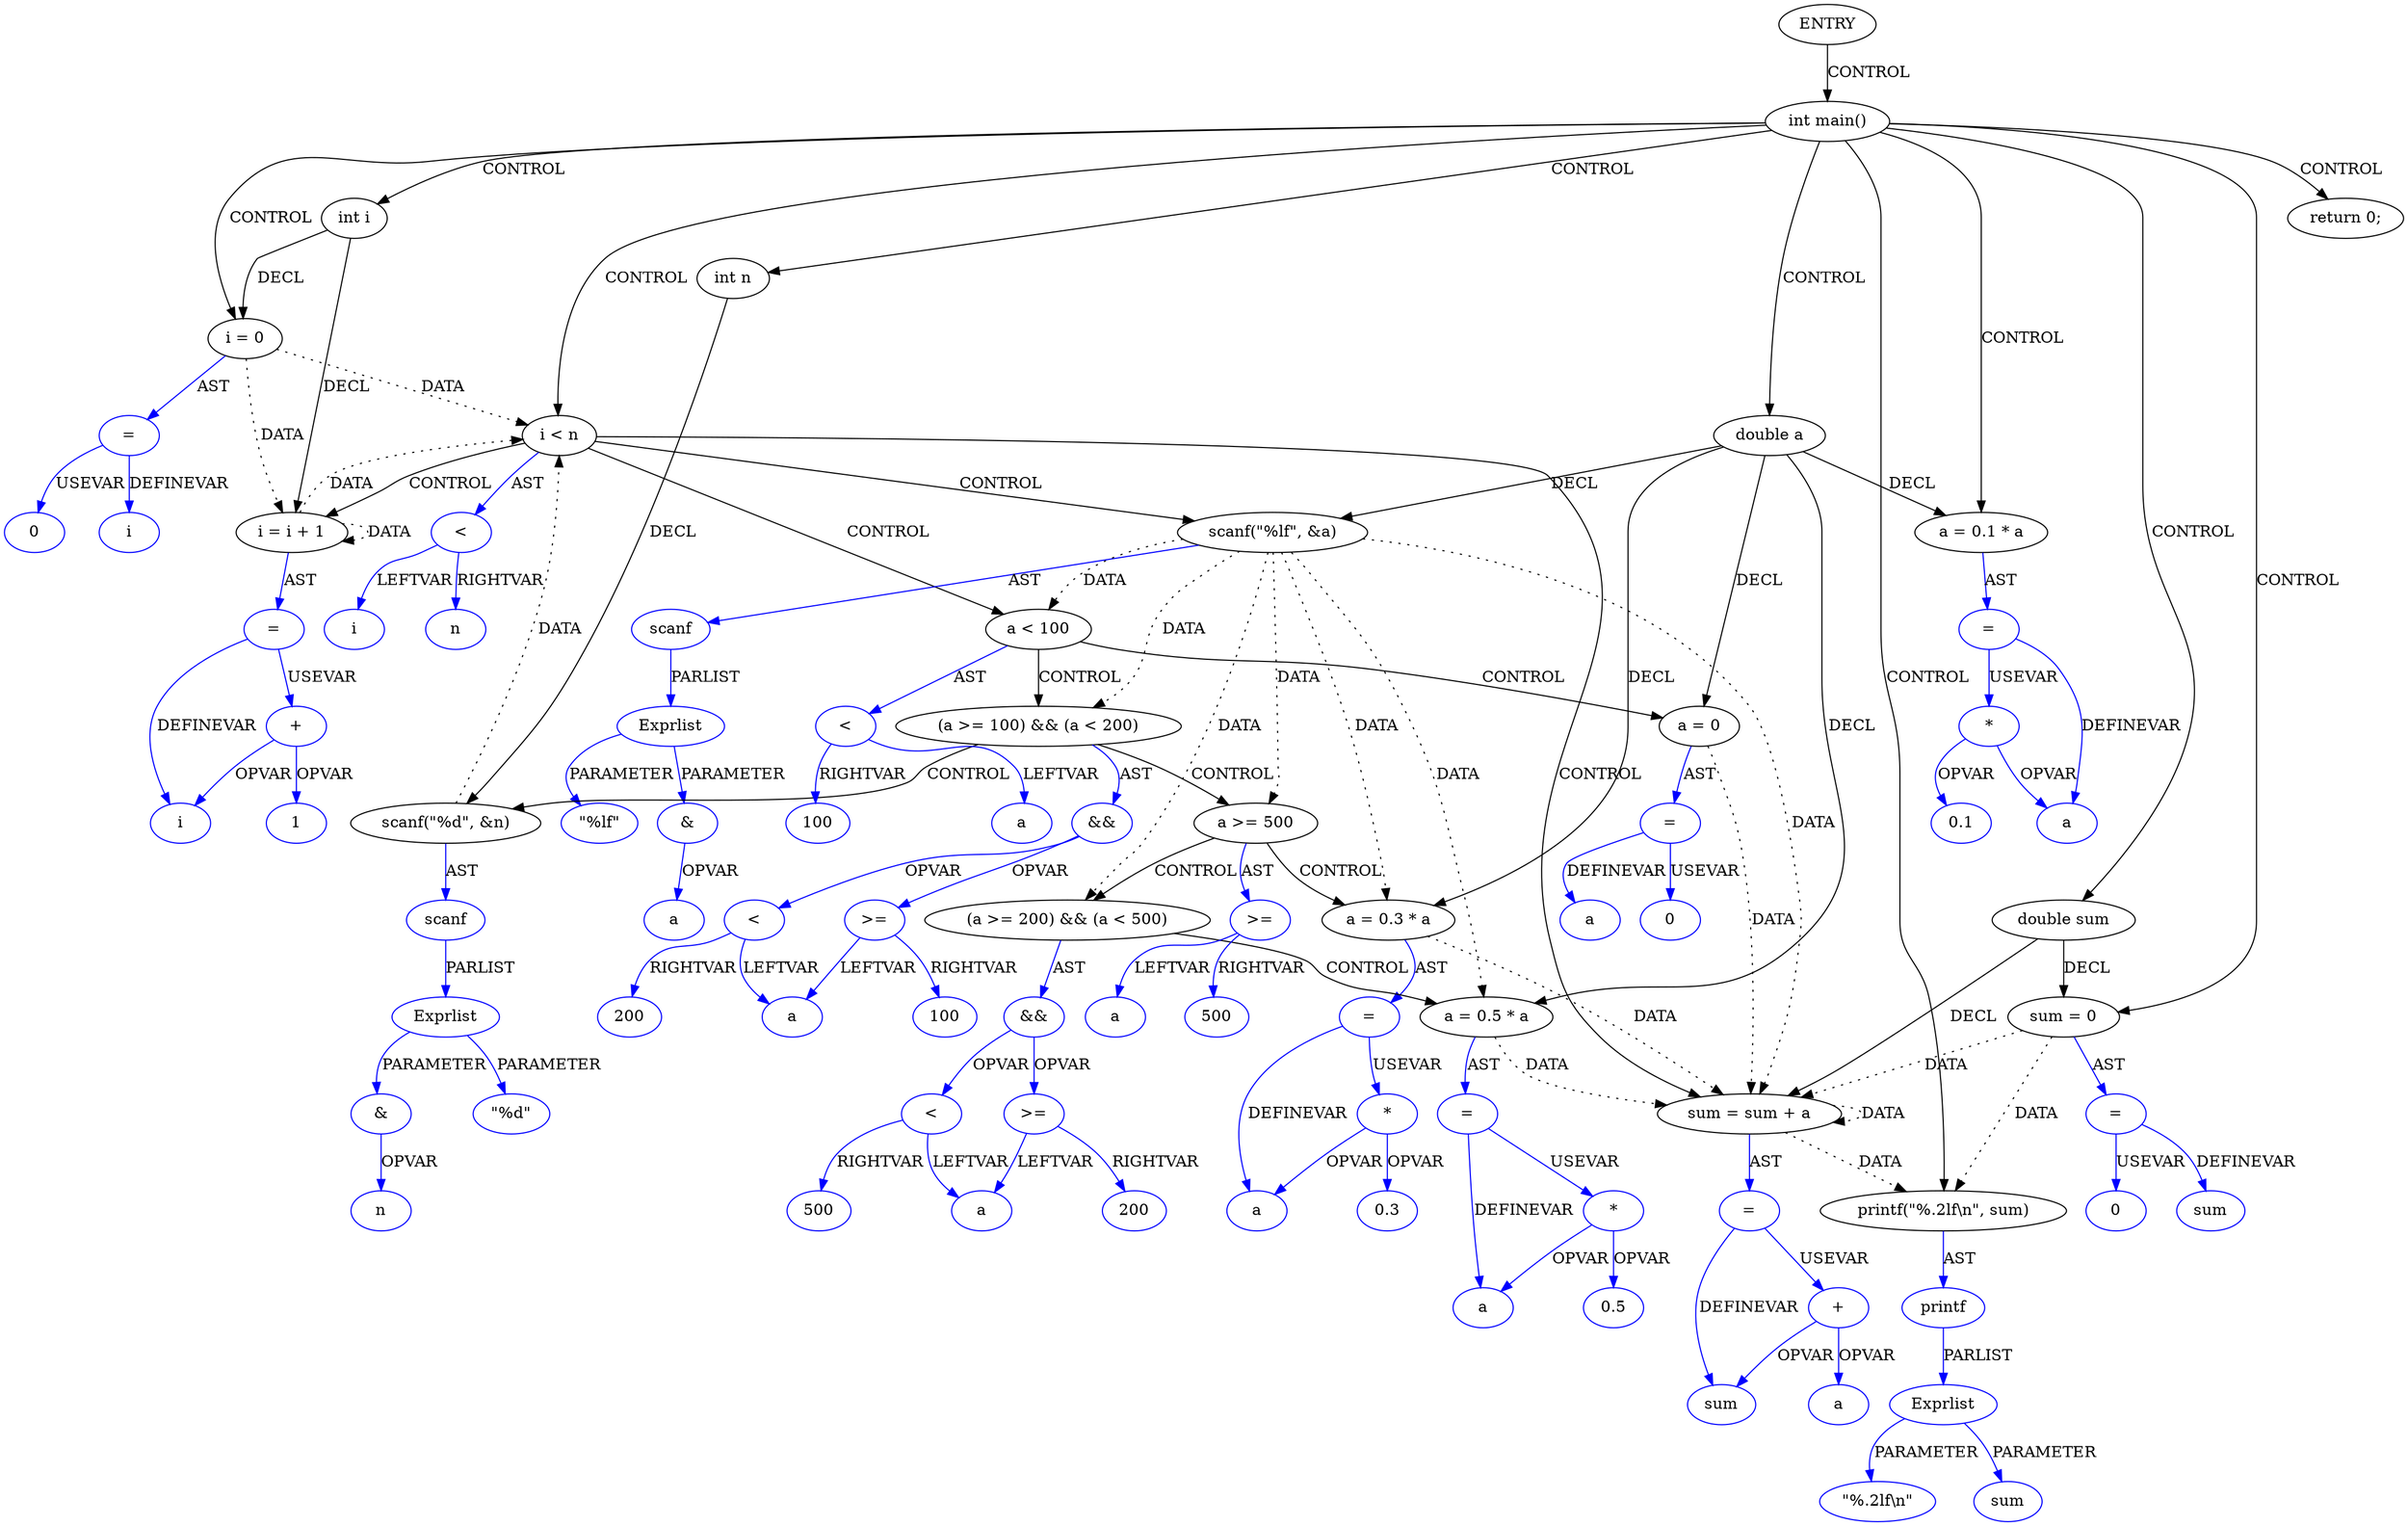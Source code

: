 digraph G{
Node1 [label="ENTRY",type="ENTRY",coord="-1"];
Node2 [label="int main()",type="CONTROL",coord="3"];
Node4 [label="int i",type="DECL",coord="4",varname="i",vartype="int"];
Node5 [label="int n",type="DECL",coord="5",varname="n",vartype="int"];
Node6 [label="double a",type="DECL",coord="6",varname="a",vartype="double"];
Node7 [label="double sum",type="DECL",coord="7",varname="sum",vartype="double"];
Node8 [label="sum = 0",type="ASSIGN",coord="8"];
Node9 [label="=",type="ASSIGNOP",coord="8",color=blue];
Node10 [label="sum",type="VAR",coord="8",color=blue];
Node11 [label="0",type="CONST",coord="8",color=blue];
Node12 [label="a = 0.1 * a",type="ASSIGN",coord="9"];
Node13 [label="=",type="ASSIGNOP",coord="9",color=blue];
Node14 [label="a",type="VAR",coord="9",color=blue];
Node15 [label="*",type="OP",coord="9",color=blue];
Node16 [label="0.1",type="CONST",coord="9",color=blue];
Node17 [label="i = 0",type="ASSIGN",coord="10"];
Node18 [label="=",type="ASSIGNOP",coord="10",color=blue];
Node19 [label="i",type="VAR",coord="10",color=blue];
Node20 [label="0",type="CONST",coord="10",color=blue];
Node21 [label="i < n",type="CONTROL",coord="10"];
Node24 [label="scanf(\"%lf\", &a)",type="CALL",coord="11"];
Node25 [label="scanf",type="FUNCNAME",coord="11",color=blue];
Node26 [label="Exprlist",type="EXPRS",coord="11",color=blue];
Node27 [label="\"%lf\"",type="CONST",coord="11",color=blue];
Node28 [label="&",type="OP",coord="11",color=blue];
Node29 [label="a",type="VAR",coord="11",color=blue];
Node30 [label="a < 100",type="CONTROL",coord="12"];
Node32 [label="a = 0",type="ASSIGN",coord="13"];
Node33 [label="=",type="ASSIGNOP",coord="13",color=blue];
Node34 [label="a",type="VAR",coord="13",color=blue];
Node35 [label="0",type="CONST",coord="13",color=blue];
Node36 [label="(a >= 100) && (a < 200)",type="CONTROL",coord="14"];
Node38 [label="scanf(\"%d\", &n)",type="CALL",coord="15"];
Node39 [label="scanf",type="FUNCNAME",coord="15",color=blue];
Node40 [label="Exprlist",type="EXPRS",coord="15",color=blue];
Node41 [label="\"%d\"",type="CONST",coord="15",color=blue];
Node42 [label="&",type="OP",coord="15",color=blue];
Node43 [label="n",type="VAR",coord="15",color=blue];
Node44 [label="a >= 500",type="CONTROL",coord="16"];
Node46 [label="a = 0.3 * a",type="ASSIGN",coord="17"];
Node47 [label="=",type="ASSIGNOP",coord="17",color=blue];
Node48 [label="a",type="VAR",coord="17",color=blue];
Node49 [label="*",type="OP",coord="17",color=blue];
Node50 [label="0.3",type="CONST",coord="17",color=blue];
Node51 [label="(a >= 200) && (a < 500)",type="CONTROL",coord="18"];
Node53 [label="a = 0.5 * a",type="ASSIGN",coord="19"];
Node54 [label="=",type="ASSIGNOP",coord="19",color=blue];
Node55 [label="a",type="VAR",coord="19",color=blue];
Node56 [label="*",type="OP",coord="19",color=blue];
Node57 [label="0.5",type="CONST",coord="19",color=blue];
Node58 [label="&&",type="OP",coord="18",color=blue];
Node59 [label=">=",type="OP",coord="18",color=blue];
Node60 [label="a",type="VAR",coord="18",color=blue];
Node61 [label="200",type="CONST",coord="18",color=blue];
Node62 [label="<",type="OP",coord="18",color=blue];
Node63 [label="500",type="CONST",coord="18",color=blue];
Node64 [label=">=",type="OP",coord="16",color=blue];
Node65 [label="a",type="VAR",coord="16",color=blue];
Node66 [label="500",type="CONST",coord="16",color=blue];
Node67 [label="&&",type="OP",coord="14",color=blue];
Node68 [label=">=",type="OP",coord="14",color=blue];
Node69 [label="a",type="VAR",coord="14",color=blue];
Node70 [label="100",type="CONST",coord="14",color=blue];
Node71 [label="<",type="OP",coord="14",color=blue];
Node72 [label="200",type="CONST",coord="14",color=blue];
Node73 [label="<",type="OP",coord="12",color=blue];
Node74 [label="a",type="VAR",coord="12",color=blue];
Node75 [label="100",type="CONST",coord="12",color=blue];
Node76 [label="sum = sum + a",type="ASSIGN",coord="21"];
Node77 [label="=",type="ASSIGNOP",coord="21",color=blue];
Node78 [label="sum",type="VAR",coord="21",color=blue];
Node79 [label="+",type="OP",coord="21",color=blue];
Node80 [label="a",type="VAR",coord="21",color=blue];
Node81 [label="i = i + 1",type="ASSIGN",coord="10"];
Node82 [label="=",type="ASSIGNOP",coord="10",color=blue];
Node83 [label="i",type="VAR",coord="10",color=blue];
Node84 [label="+",type="OP",coord="10",color=blue];
Node85 [label="1",type="CONST",coord="10",color=blue];
Node86 [label="<",type="OP",coord="10",color=blue];
Node87 [label="i",type="VAR",coord="10",color=blue];
Node88 [label="n",type="VAR",coord="10",color=blue];
Node89 [label="printf(\"%.2lf\\n\", sum)",type="CALL",coord="23"];
Node90 [label="printf",type="FUNCNAME",coord="23",color=blue];
Node91 [label="Exprlist",type="EXPRS",coord="23",color=blue];
Node92 [label="\"%.2lf\\n\"",type="CONST",coord="23",color=blue];
Node93 [label="sum",type="VAR",coord="23",color=blue];
Node94 [label="return 0;",type="CONTROL",coord="24"];
Node1->Node2 [label = "CONTROL" ];
Node2->Node4 [label = "CONTROL" ];
Node2->Node5 [label = "CONTROL" ];
Node2->Node6 [label = "CONTROL" ];
Node2->Node7 [label = "CONTROL" ];
Node2->Node8 [label = "CONTROL" ];
Node2->Node12 [label = "CONTROL" ];
Node2->Node17 [label = "CONTROL" ];
Node2->Node21 [label = "CONTROL" ];
Node2->Node89 [label = "CONTROL" ];
Node2->Node94 [label = "CONTROL" ];
Node21->Node24 [label = "CONTROL" ];
Node21->Node30 [label = "CONTROL" ];
Node21->Node76 [label = "CONTROL" ];
Node21->Node81 [label = "CONTROL" ];
Node30->Node32 [label = "CONTROL" ];
Node30->Node36 [label = "CONTROL" ];
Node36->Node38 [label = "CONTROL" ];
Node36->Node44 [label = "CONTROL" ];
Node44->Node46 [label = "CONTROL" ];
Node44->Node51 [label = "CONTROL" ];
Node51->Node53 [label = "CONTROL" ];
Node8->Node76 [label = "DATA", style = dotted ]
Node8->Node89 [label = "DATA", style = dotted ]
Node17->Node21 [label = "DATA", style = dotted ]
Node17->Node81 [label = "DATA", style = dotted ]
Node24->Node30 [label = "DATA", style = dotted ]
Node24->Node36 [label = "DATA", style = dotted ]
Node24->Node44 [label = "DATA", style = dotted ]
Node24->Node46 [label = "DATA", style = dotted ]
Node24->Node51 [label = "DATA", style = dotted ]
Node24->Node53 [label = "DATA", style = dotted ]
Node24->Node76 [label = "DATA", style = dotted ]
Node32->Node76 [label = "DATA", style = dotted ]
Node38->Node21 [label = "DATA", style = dotted ]
Node46->Node76 [label = "DATA", style = dotted ]
Node53->Node76 [label = "DATA", style = dotted ]
Node76->Node76 [label = "DATA", style = dotted ]
Node76->Node89 [label = "DATA", style = dotted ]
Node81->Node21 [label = "DATA", style = dotted ]
Node81->Node81 [label = "DATA", style = dotted ]
Node4->Node81 [label = "DECL"]
Node4->Node17 [label = "DECL"]
Node5->Node38 [label = "DECL"]
Node6->Node46 [label = "DECL"]
Node6->Node24 [label = "DECL"]
Node6->Node32 [label = "DECL"]
Node6->Node12 [label = "DECL"]
Node6->Node53 [label = "DECL"]
Node7->Node8 [label = "DECL"]
Node7->Node76 [label = "DECL"]
Node8->Node9 [label = "AST" color=blue]
Node9->Node10 [label = "DEFINEVAR" color=blue]
Node9->Node11 [label = "USEVAR" color=blue]
Node12->Node13 [label = "AST" color=blue]
Node13->Node14 [label = "DEFINEVAR" color=blue]
Node13->Node15 [label = "USEVAR" color=blue]
Node15->Node16 [label = "OPVAR" color=blue]
Node15->Node14 [label = "OPVAR" color=blue]
Node17->Node18 [label = "AST" color=blue]
Node18->Node19 [label = "DEFINEVAR" color=blue]
Node18->Node20 [label = "USEVAR" color=blue]
Node21->Node86 [label = "AST" color=blue]
Node24->Node25 [label = "AST" color=blue]
Node25->Node26 [label = "PARLIST" color=blue]
Node26->Node27 [label = "PARAMETER" color=blue]
Node26->Node28 [label = "PARAMETER" color=blue]
Node28->Node29 [label = "OPVAR" color=blue]
Node30->Node73 [label = "AST" color=blue]
Node32->Node33 [label = "AST" color=blue]
Node33->Node34 [label = "DEFINEVAR" color=blue]
Node33->Node35 [label = "USEVAR" color=blue]
Node36->Node67 [label = "AST" color=blue]
Node38->Node39 [label = "AST" color=blue]
Node39->Node40 [label = "PARLIST" color=blue]
Node40->Node41 [label = "PARAMETER" color=blue]
Node40->Node42 [label = "PARAMETER" color=blue]
Node42->Node43 [label = "OPVAR" color=blue]
Node44->Node64 [label = "AST" color=blue]
Node46->Node47 [label = "AST" color=blue]
Node47->Node48 [label = "DEFINEVAR" color=blue]
Node47->Node49 [label = "USEVAR" color=blue]
Node49->Node50 [label = "OPVAR" color=blue]
Node49->Node48 [label = "OPVAR" color=blue]
Node51->Node58 [label = "AST" color=blue]
Node53->Node54 [label = "AST" color=blue]
Node54->Node55 [label = "DEFINEVAR" color=blue]
Node54->Node56 [label = "USEVAR" color=blue]
Node56->Node57 [label = "OPVAR" color=blue]
Node56->Node55 [label = "OPVAR" color=blue]
Node58->Node59 [label = "OPVAR" color=blue]
Node58->Node62 [label = "OPVAR" color=blue]
Node59->Node60 [label = "LEFTVAR" color=blue]
Node59->Node61 [label = "RIGHTVAR" color=blue]
Node62->Node60 [label = "LEFTVAR" color=blue]
Node62->Node63 [label = "RIGHTVAR" color=blue]
Node64->Node65 [label = "LEFTVAR" color=blue]
Node64->Node66 [label = "RIGHTVAR" color=blue]
Node67->Node68 [label = "OPVAR" color=blue]
Node67->Node71 [label = "OPVAR" color=blue]
Node68->Node69 [label = "LEFTVAR" color=blue]
Node68->Node70 [label = "RIGHTVAR" color=blue]
Node71->Node69 [label = "LEFTVAR" color=blue]
Node71->Node72 [label = "RIGHTVAR" color=blue]
Node73->Node74 [label = "LEFTVAR" color=blue]
Node73->Node75 [label = "RIGHTVAR" color=blue]
Node76->Node77 [label = "AST" color=blue]
Node77->Node78 [label = "DEFINEVAR" color=blue]
Node77->Node79 [label = "USEVAR" color=blue]
Node79->Node78 [label = "OPVAR" color=blue]
Node79->Node80 [label = "OPVAR" color=blue]
Node81->Node82 [label = "AST" color=blue]
Node82->Node83 [label = "DEFINEVAR" color=blue]
Node82->Node84 [label = "USEVAR" color=blue]
Node84->Node83 [label = "OPVAR" color=blue]
Node84->Node85 [label = "OPVAR" color=blue]
Node86->Node87 [label = "LEFTVAR" color=blue]
Node86->Node88 [label = "RIGHTVAR" color=blue]
Node89->Node90 [label = "AST" color=blue]
Node90->Node91 [label = "PARLIST" color=blue]
Node91->Node92 [label = "PARAMETER" color=blue]
Node91->Node93 [label = "PARAMETER" color=blue]
}
